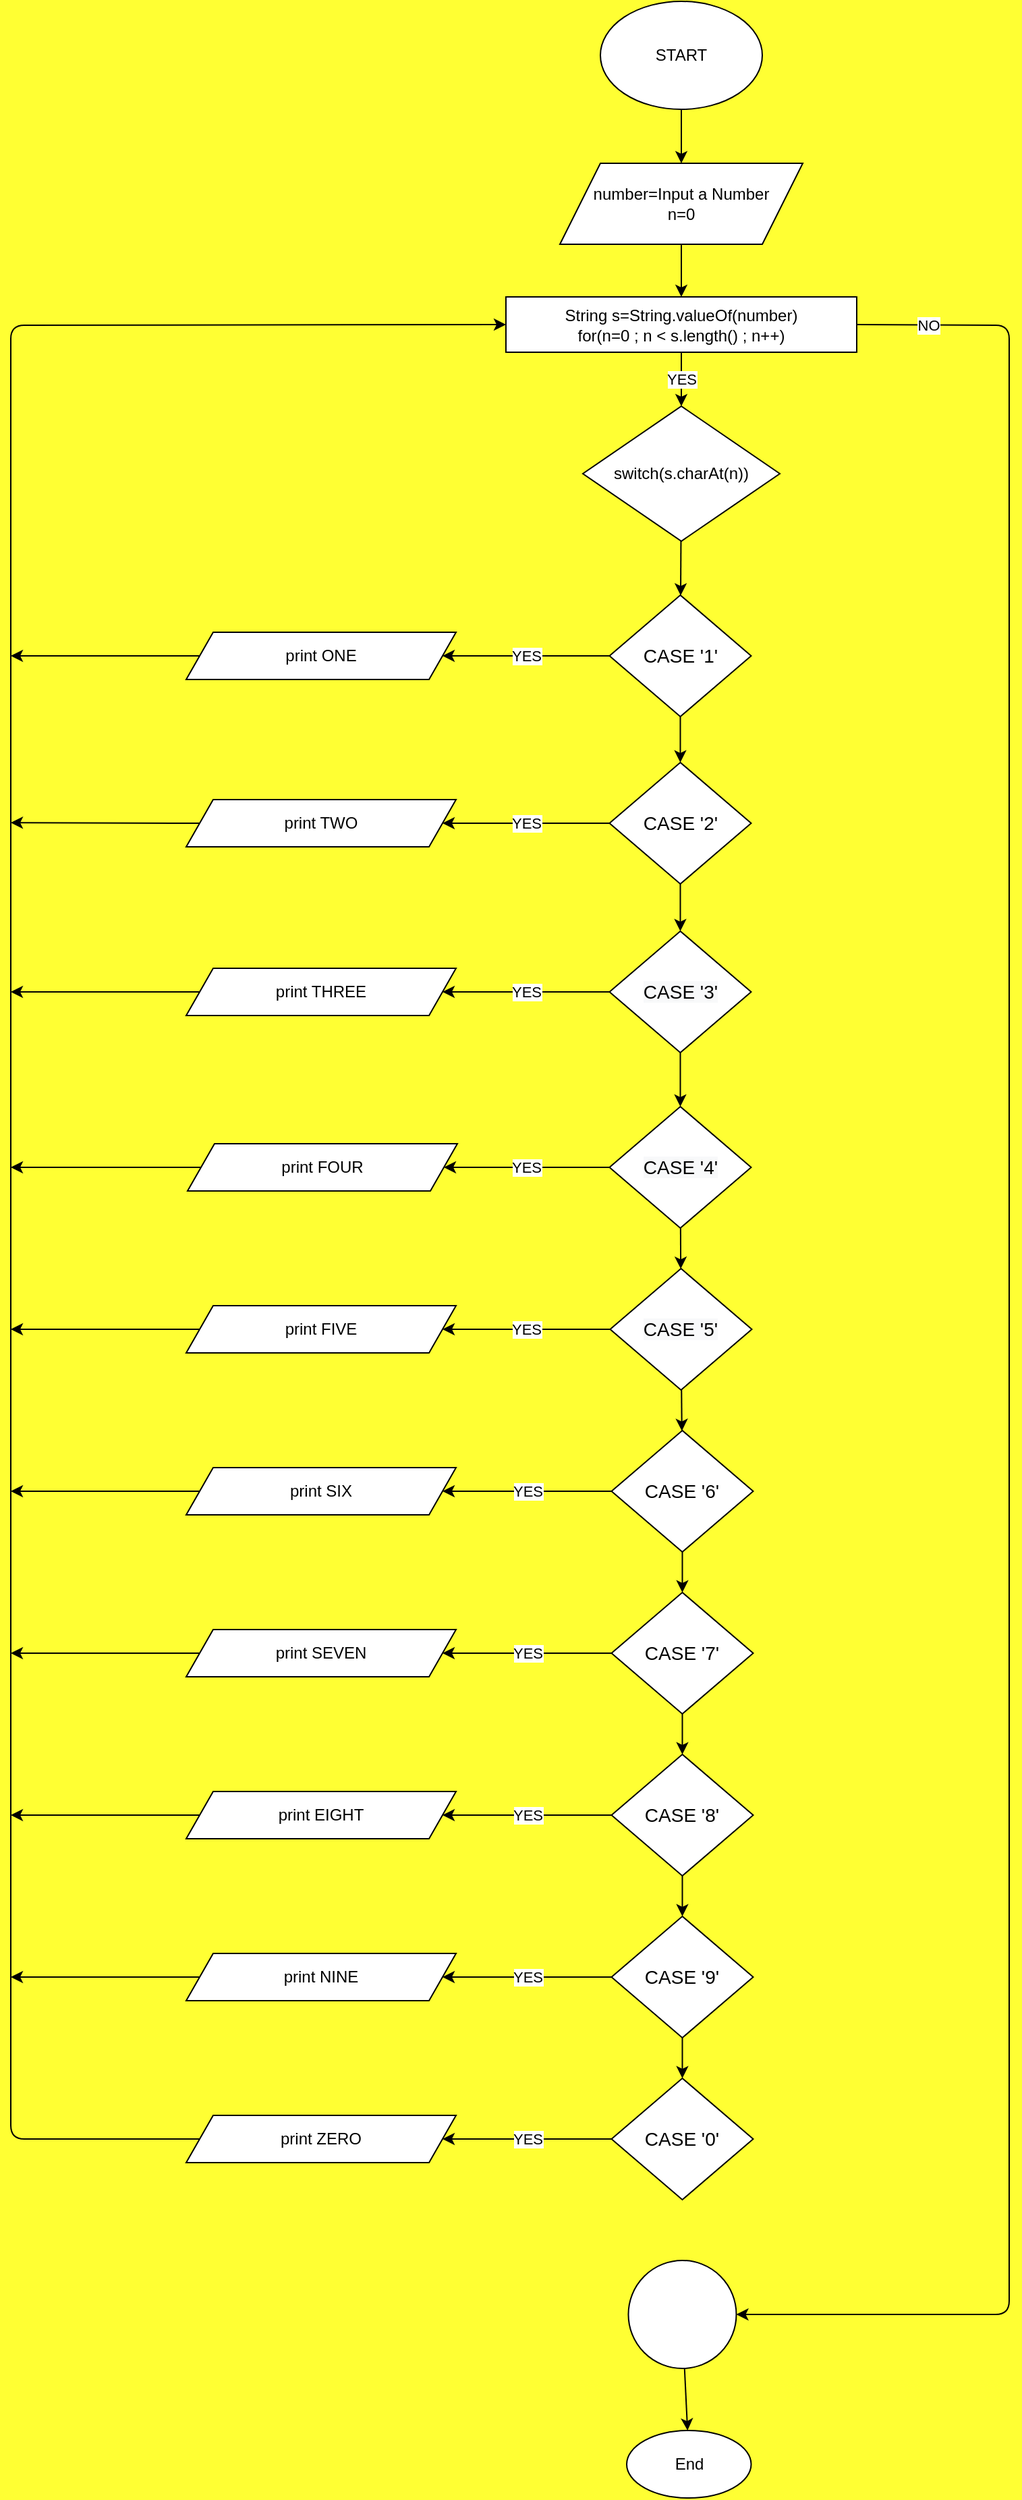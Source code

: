 <mxfile>
    <diagram id="xkun-X2Yo7mfYCad9vBi" name="Page-1">
        <mxGraphModel dx="1042" dy="869" grid="1" gridSize="10" guides="1" tooltips="1" connect="1" arrows="1" fold="1" page="1" pageScale="1" pageWidth="827" pageHeight="1169" background="#FFFF33" math="0" shadow="0">
            <root>
                <mxCell id="0"/>
                <mxCell id="1" parent="0"/>
                <mxCell id="6" value="" style="edgeStyle=none;html=1;fontColor=#000000;" edge="1" parent="1" source="2" target="3">
                    <mxGeometry relative="1" as="geometry"/>
                </mxCell>
                <mxCell id="2" value="START" style="ellipse;whiteSpace=wrap;html=1;" vertex="1" parent="1">
                    <mxGeometry x="597" y="40" width="120" height="80" as="geometry"/>
                </mxCell>
                <mxCell id="7" value="" style="edgeStyle=none;html=1;fontColor=#000000;" edge="1" parent="1" source="3" target="4">
                    <mxGeometry relative="1" as="geometry"/>
                </mxCell>
                <mxCell id="3" value="number=Input a Number&lt;br&gt;n=0" style="shape=parallelogram;perimeter=parallelogramPerimeter;whiteSpace=wrap;html=1;fixedSize=1;size=30;" vertex="1" parent="1">
                    <mxGeometry x="567" y="160" width="180" height="60" as="geometry"/>
                </mxCell>
                <mxCell id="8" value="YES" style="edgeStyle=none;html=1;fontColor=#000000;" edge="1" parent="1" source="4" target="5">
                    <mxGeometry relative="1" as="geometry"/>
                </mxCell>
                <mxCell id="98" value="NO" style="edgeStyle=none;html=1;exitX=1;exitY=0.5;exitDx=0;exitDy=0;entryX=1;entryY=0.5;entryDx=0;entryDy=0;fontColor=#000000;" edge="1" parent="1" source="4" target="93">
                    <mxGeometry x="-0.941" relative="1" as="geometry">
                        <Array as="points">
                            <mxPoint x="900" y="280"/>
                            <mxPoint x="900" y="1754"/>
                        </Array>
                        <mxPoint as="offset"/>
                    </mxGeometry>
                </mxCell>
                <mxCell id="4" value="String s=String.valueOf(number)&lt;br&gt;for(n=0 ; n &amp;lt; s.length() ; n++)" style="rounded=0;whiteSpace=wrap;html=1;" vertex="1" parent="1">
                    <mxGeometry x="527" y="259" width="260" height="41" as="geometry"/>
                </mxCell>
                <mxCell id="28" value="" style="edgeStyle=none;html=1;fontColor=#000000;" edge="1" parent="1" source="5" target="18">
                    <mxGeometry relative="1" as="geometry"/>
                </mxCell>
                <mxCell id="5" value="switch(s.charAt(n))" style="rhombus;whiteSpace=wrap;html=1;fontColor=#000000;" vertex="1" parent="1">
                    <mxGeometry x="584" y="340" width="146" height="100" as="geometry"/>
                </mxCell>
                <mxCell id="29" value="" style="edgeStyle=none;html=1;fontColor=#000000;" edge="1" parent="1" source="18" target="20">
                    <mxGeometry relative="1" as="geometry"/>
                </mxCell>
                <mxCell id="69" value="YES" style="edgeStyle=none;html=1;fontColor=#000000;" edge="1" parent="1" source="18" target="57">
                    <mxGeometry relative="1" as="geometry"/>
                </mxCell>
                <mxCell id="18" value="CASE '1'" style="rhombus;whiteSpace=wrap;html=1;fontSize=14;" vertex="1" parent="1">
                    <mxGeometry x="603.75" y="480" width="105" height="90" as="geometry"/>
                </mxCell>
                <mxCell id="31" value="" style="edgeStyle=none;html=1;fontColor=#000000;" edge="1" parent="1" source="19" target="21">
                    <mxGeometry relative="1" as="geometry"/>
                </mxCell>
                <mxCell id="71" value="YES" style="edgeStyle=none;html=1;fontColor=#000000;" edge="1" parent="1" source="19" target="61">
                    <mxGeometry relative="1" as="geometry"/>
                </mxCell>
                <mxCell id="19" value="&lt;span style=&quot;color: rgb(0 , 0 , 0) ; font-family: &amp;#34;helvetica&amp;#34; ; font-size: 14px ; font-style: normal ; font-weight: 400 ; letter-spacing: normal ; text-align: center ; text-indent: 0px ; text-transform: none ; word-spacing: 0px ; background-color: rgb(248 , 249 , 250) ; display: inline ; float: none&quot;&gt;CASE '3'&lt;/span&gt;" style="rhombus;whiteSpace=wrap;html=1;fontSize=14;" vertex="1" parent="1">
                    <mxGeometry x="603.75" y="729" width="105" height="90" as="geometry"/>
                </mxCell>
                <mxCell id="30" value="" style="edgeStyle=none;html=1;fontColor=#000000;" edge="1" parent="1" source="20" target="19">
                    <mxGeometry relative="1" as="geometry"/>
                </mxCell>
                <mxCell id="70" value="YES" style="edgeStyle=none;html=1;fontColor=#000000;" edge="1" parent="1" source="20" target="58">
                    <mxGeometry relative="1" as="geometry"/>
                </mxCell>
                <mxCell id="20" value="CASE '2'" style="rhombus;whiteSpace=wrap;html=1;fontSize=14;" vertex="1" parent="1">
                    <mxGeometry x="603.75" y="604" width="105" height="90" as="geometry"/>
                </mxCell>
                <mxCell id="32" value="" style="edgeStyle=none;html=1;fontColor=#000000;" edge="1" parent="1" source="21" target="22">
                    <mxGeometry relative="1" as="geometry"/>
                </mxCell>
                <mxCell id="72" value="YES" style="edgeStyle=none;html=1;fontColor=#000000;" edge="1" parent="1" source="21" target="62">
                    <mxGeometry relative="1" as="geometry"/>
                </mxCell>
                <mxCell id="21" value="&lt;span style=&quot;color: rgb(0 , 0 , 0) ; font-family: &amp;#34;helvetica&amp;#34; ; font-size: 14px ; font-style: normal ; font-weight: 400 ; letter-spacing: normal ; text-align: center ; text-indent: 0px ; text-transform: none ; word-spacing: 0px ; background-color: rgb(248 , 249 , 250) ; display: inline ; float: none&quot;&gt;CASE '4'&lt;/span&gt;" style="rhombus;whiteSpace=wrap;html=1;fontSize=14;" vertex="1" parent="1">
                    <mxGeometry x="603.75" y="859" width="105" height="90" as="geometry"/>
                </mxCell>
                <mxCell id="33" value="" style="edgeStyle=none;html=1;fontColor=#000000;" edge="1" parent="1" source="22" target="23">
                    <mxGeometry relative="1" as="geometry"/>
                </mxCell>
                <mxCell id="73" value="YES" style="edgeStyle=none;html=1;fontColor=#000000;" edge="1" parent="1" source="22" target="63">
                    <mxGeometry relative="1" as="geometry"/>
                </mxCell>
                <mxCell id="22" value="&lt;span style=&quot;color: rgb(0 , 0 , 0) ; font-family: &amp;#34;helvetica&amp;#34; ; font-size: 14px ; font-style: normal ; font-weight: 400 ; letter-spacing: normal ; text-align: center ; text-indent: 0px ; text-transform: none ; word-spacing: 0px ; background-color: rgb(248 , 249 , 250) ; display: inline ; float: none&quot;&gt;CASE '5'&lt;/span&gt;" style="rhombus;whiteSpace=wrap;html=1;fontSize=14;" vertex="1" parent="1">
                    <mxGeometry x="604.25" y="979" width="105" height="90" as="geometry"/>
                </mxCell>
                <mxCell id="34" value="" style="edgeStyle=none;html=1;fontColor=#000000;" edge="1" parent="1" source="23" target="24">
                    <mxGeometry relative="1" as="geometry"/>
                </mxCell>
                <mxCell id="74" value="YES" style="edgeStyle=none;html=1;fontColor=#000000;" edge="1" parent="1" source="23" target="64">
                    <mxGeometry relative="1" as="geometry"/>
                </mxCell>
                <mxCell id="23" value="&lt;font face=&quot;helvetica&quot;&gt;CASE '6'&lt;/font&gt;" style="rhombus;whiteSpace=wrap;html=1;fontSize=14;" vertex="1" parent="1">
                    <mxGeometry x="605.25" y="1099" width="105" height="90" as="geometry"/>
                </mxCell>
                <mxCell id="35" value="" style="edgeStyle=none;html=1;fontColor=#000000;" edge="1" parent="1" source="24" target="25">
                    <mxGeometry relative="1" as="geometry"/>
                </mxCell>
                <mxCell id="75" value="YES" style="edgeStyle=none;html=1;fontColor=#000000;" edge="1" parent="1" source="24" target="65">
                    <mxGeometry relative="1" as="geometry"/>
                </mxCell>
                <mxCell id="24" value="&lt;font face=&quot;helvetica&quot;&gt;CASE '7'&lt;/font&gt;" style="rhombus;whiteSpace=wrap;html=1;fontSize=14;" vertex="1" parent="1">
                    <mxGeometry x="605.25" y="1219" width="105" height="90" as="geometry"/>
                </mxCell>
                <mxCell id="36" value="" style="edgeStyle=none;html=1;fontColor=#000000;" edge="1" parent="1" source="25" target="26">
                    <mxGeometry relative="1" as="geometry"/>
                </mxCell>
                <mxCell id="76" value="YES" style="edgeStyle=none;html=1;fontColor=#000000;" edge="1" parent="1" source="25" target="66">
                    <mxGeometry relative="1" as="geometry"/>
                </mxCell>
                <mxCell id="25" value="&lt;font face=&quot;helvetica&quot;&gt;CASE '8'&lt;/font&gt;" style="rhombus;whiteSpace=wrap;html=1;fontSize=14;" vertex="1" parent="1">
                    <mxGeometry x="605.25" y="1339" width="105" height="90" as="geometry"/>
                </mxCell>
                <mxCell id="37" value="" style="edgeStyle=none;html=1;fontColor=#000000;" edge="1" parent="1" source="26" target="27">
                    <mxGeometry relative="1" as="geometry"/>
                </mxCell>
                <mxCell id="77" value="YES" style="edgeStyle=none;html=1;fontColor=#000000;" edge="1" parent="1" source="26" target="67">
                    <mxGeometry relative="1" as="geometry"/>
                </mxCell>
                <mxCell id="26" value="&lt;font face=&quot;helvetica&quot;&gt;CASE '9'&lt;/font&gt;" style="rhombus;whiteSpace=wrap;html=1;fontSize=14;" vertex="1" parent="1">
                    <mxGeometry x="605.25" y="1459" width="105" height="90" as="geometry"/>
                </mxCell>
                <mxCell id="78" value="YES" style="edgeStyle=none;html=1;fontColor=#000000;" edge="1" parent="1" source="27" target="68">
                    <mxGeometry relative="1" as="geometry"/>
                </mxCell>
                <mxCell id="27" value="&lt;font face=&quot;helvetica&quot;&gt;CASE '0'&lt;/font&gt;" style="rhombus;whiteSpace=wrap;html=1;fontSize=14;" vertex="1" parent="1">
                    <mxGeometry x="605.25" y="1579" width="105" height="90" as="geometry"/>
                </mxCell>
                <mxCell id="97" style="edgeStyle=none;html=1;fontColor=#000000;" edge="1" parent="1" source="57">
                    <mxGeometry relative="1" as="geometry">
                        <mxPoint x="160" y="525" as="targetPoint"/>
                    </mxGeometry>
                </mxCell>
                <mxCell id="57" value="print ONE" style="shape=parallelogram;perimeter=parallelogramPerimeter;whiteSpace=wrap;html=1;fixedSize=1;labelBackgroundColor=#FFFFFF;fontColor=#000000;" vertex="1" parent="1">
                    <mxGeometry x="290" y="507.5" width="200" height="35" as="geometry"/>
                </mxCell>
                <mxCell id="91" style="edgeStyle=none;html=1;exitX=0;exitY=0.5;exitDx=0;exitDy=0;fontColor=#000000;" edge="1" parent="1" source="58">
                    <mxGeometry relative="1" as="geometry">
                        <mxPoint x="160" y="648.588" as="targetPoint"/>
                    </mxGeometry>
                </mxCell>
                <mxCell id="58" value="print TWO" style="shape=parallelogram;perimeter=parallelogramPerimeter;whiteSpace=wrap;html=1;fixedSize=1;labelBackgroundColor=#FFFFFF;fontColor=#000000;" vertex="1" parent="1">
                    <mxGeometry x="290" y="631.5" width="200" height="35" as="geometry"/>
                </mxCell>
                <mxCell id="90" style="edgeStyle=none;html=1;fontColor=#000000;" edge="1" parent="1" source="61">
                    <mxGeometry relative="1" as="geometry">
                        <mxPoint x="160" y="774" as="targetPoint"/>
                    </mxGeometry>
                </mxCell>
                <mxCell id="61" value="print THREE" style="shape=parallelogram;perimeter=parallelogramPerimeter;whiteSpace=wrap;html=1;fixedSize=1;labelBackgroundColor=#FFFFFF;fontColor=#000000;" vertex="1" parent="1">
                    <mxGeometry x="290" y="756.5" width="200" height="35" as="geometry"/>
                </mxCell>
                <mxCell id="89" style="edgeStyle=none;html=1;fontColor=#000000;" edge="1" parent="1" source="62">
                    <mxGeometry relative="1" as="geometry">
                        <mxPoint x="160" y="904" as="targetPoint"/>
                    </mxGeometry>
                </mxCell>
                <mxCell id="62" value="print FOUR" style="shape=parallelogram;perimeter=parallelogramPerimeter;whiteSpace=wrap;html=1;fixedSize=1;labelBackgroundColor=#FFFFFF;fontColor=#000000;" vertex="1" parent="1">
                    <mxGeometry x="291" y="886.5" width="200" height="35" as="geometry"/>
                </mxCell>
                <mxCell id="88" style="edgeStyle=none;html=1;fontColor=#000000;" edge="1" parent="1" source="63">
                    <mxGeometry relative="1" as="geometry">
                        <mxPoint x="160" y="1024" as="targetPoint"/>
                    </mxGeometry>
                </mxCell>
                <mxCell id="63" value="print FIVE" style="shape=parallelogram;perimeter=parallelogramPerimeter;whiteSpace=wrap;html=1;fixedSize=1;labelBackgroundColor=#FFFFFF;fontColor=#000000;" vertex="1" parent="1">
                    <mxGeometry x="290" y="1006.5" width="200" height="35" as="geometry"/>
                </mxCell>
                <mxCell id="87" style="edgeStyle=none;html=1;fontColor=#000000;" edge="1" parent="1" source="64">
                    <mxGeometry relative="1" as="geometry">
                        <mxPoint x="160" y="1144" as="targetPoint"/>
                    </mxGeometry>
                </mxCell>
                <mxCell id="64" value="print SIX" style="shape=parallelogram;perimeter=parallelogramPerimeter;whiteSpace=wrap;html=1;fixedSize=1;labelBackgroundColor=#FFFFFF;fontColor=#000000;" vertex="1" parent="1">
                    <mxGeometry x="290" y="1126.5" width="200" height="35" as="geometry"/>
                </mxCell>
                <mxCell id="86" style="edgeStyle=none;html=1;fontColor=#000000;" edge="1" parent="1" source="65">
                    <mxGeometry relative="1" as="geometry">
                        <mxPoint x="160" y="1264" as="targetPoint"/>
                    </mxGeometry>
                </mxCell>
                <mxCell id="65" value="print SEVEN" style="shape=parallelogram;perimeter=parallelogramPerimeter;whiteSpace=wrap;html=1;fixedSize=1;labelBackgroundColor=#FFFFFF;fontColor=#000000;" vertex="1" parent="1">
                    <mxGeometry x="290" y="1246.5" width="200" height="35" as="geometry"/>
                </mxCell>
                <mxCell id="85" style="edgeStyle=none;html=1;fontColor=#000000;" edge="1" parent="1" source="66">
                    <mxGeometry relative="1" as="geometry">
                        <mxPoint x="160" y="1384" as="targetPoint"/>
                    </mxGeometry>
                </mxCell>
                <mxCell id="66" value="print EIGHT" style="shape=parallelogram;perimeter=parallelogramPerimeter;whiteSpace=wrap;html=1;fixedSize=1;labelBackgroundColor=#FFFFFF;fontColor=#000000;" vertex="1" parent="1">
                    <mxGeometry x="290" y="1366.5" width="200" height="35" as="geometry"/>
                </mxCell>
                <mxCell id="84" style="edgeStyle=none;html=1;fontColor=#000000;" edge="1" parent="1" source="67">
                    <mxGeometry relative="1" as="geometry">
                        <mxPoint x="160" y="1504" as="targetPoint"/>
                    </mxGeometry>
                </mxCell>
                <mxCell id="67" value="print NINE" style="shape=parallelogram;perimeter=parallelogramPerimeter;whiteSpace=wrap;html=1;fixedSize=1;labelBackgroundColor=#FFFFFF;fontColor=#000000;" vertex="1" parent="1">
                    <mxGeometry x="290" y="1486.5" width="200" height="35" as="geometry"/>
                </mxCell>
                <mxCell id="83" style="edgeStyle=none;html=1;fontColor=#000000;entryX=0;entryY=0.5;entryDx=0;entryDy=0;exitX=0;exitY=0.5;exitDx=0;exitDy=0;" edge="1" parent="1" source="68" target="4">
                    <mxGeometry relative="1" as="geometry">
                        <mxPoint x="160" y="1624" as="targetPoint"/>
                        <Array as="points">
                            <mxPoint x="160" y="1624"/>
                            <mxPoint x="160" y="280"/>
                        </Array>
                    </mxGeometry>
                </mxCell>
                <mxCell id="68" value="print ZERO" style="shape=parallelogram;perimeter=parallelogramPerimeter;whiteSpace=wrap;html=1;fixedSize=1;labelBackgroundColor=#FFFFFF;fontColor=#000000;" vertex="1" parent="1">
                    <mxGeometry x="290" y="1606.5" width="200" height="35" as="geometry"/>
                </mxCell>
                <mxCell id="101" value="" style="edgeStyle=none;html=1;fontColor=#000000;" edge="1" parent="1" source="93" target="100">
                    <mxGeometry relative="1" as="geometry"/>
                </mxCell>
                <mxCell id="93" value="" style="ellipse;whiteSpace=wrap;html=1;aspect=fixed;labelBackgroundColor=#FFFFFF;fontColor=#000000;" vertex="1" parent="1">
                    <mxGeometry x="617.75" y="1714" width="80" height="80" as="geometry"/>
                </mxCell>
                <mxCell id="100" value="End&lt;br&gt;" style="ellipse;whiteSpace=wrap;html=1;labelBackgroundColor=#FFFFFF;fontColor=#000000;" vertex="1" parent="1">
                    <mxGeometry x="616.5" y="1840" width="92.25" height="50" as="geometry"/>
                </mxCell>
            </root>
        </mxGraphModel>
    </diagram>
</mxfile>
